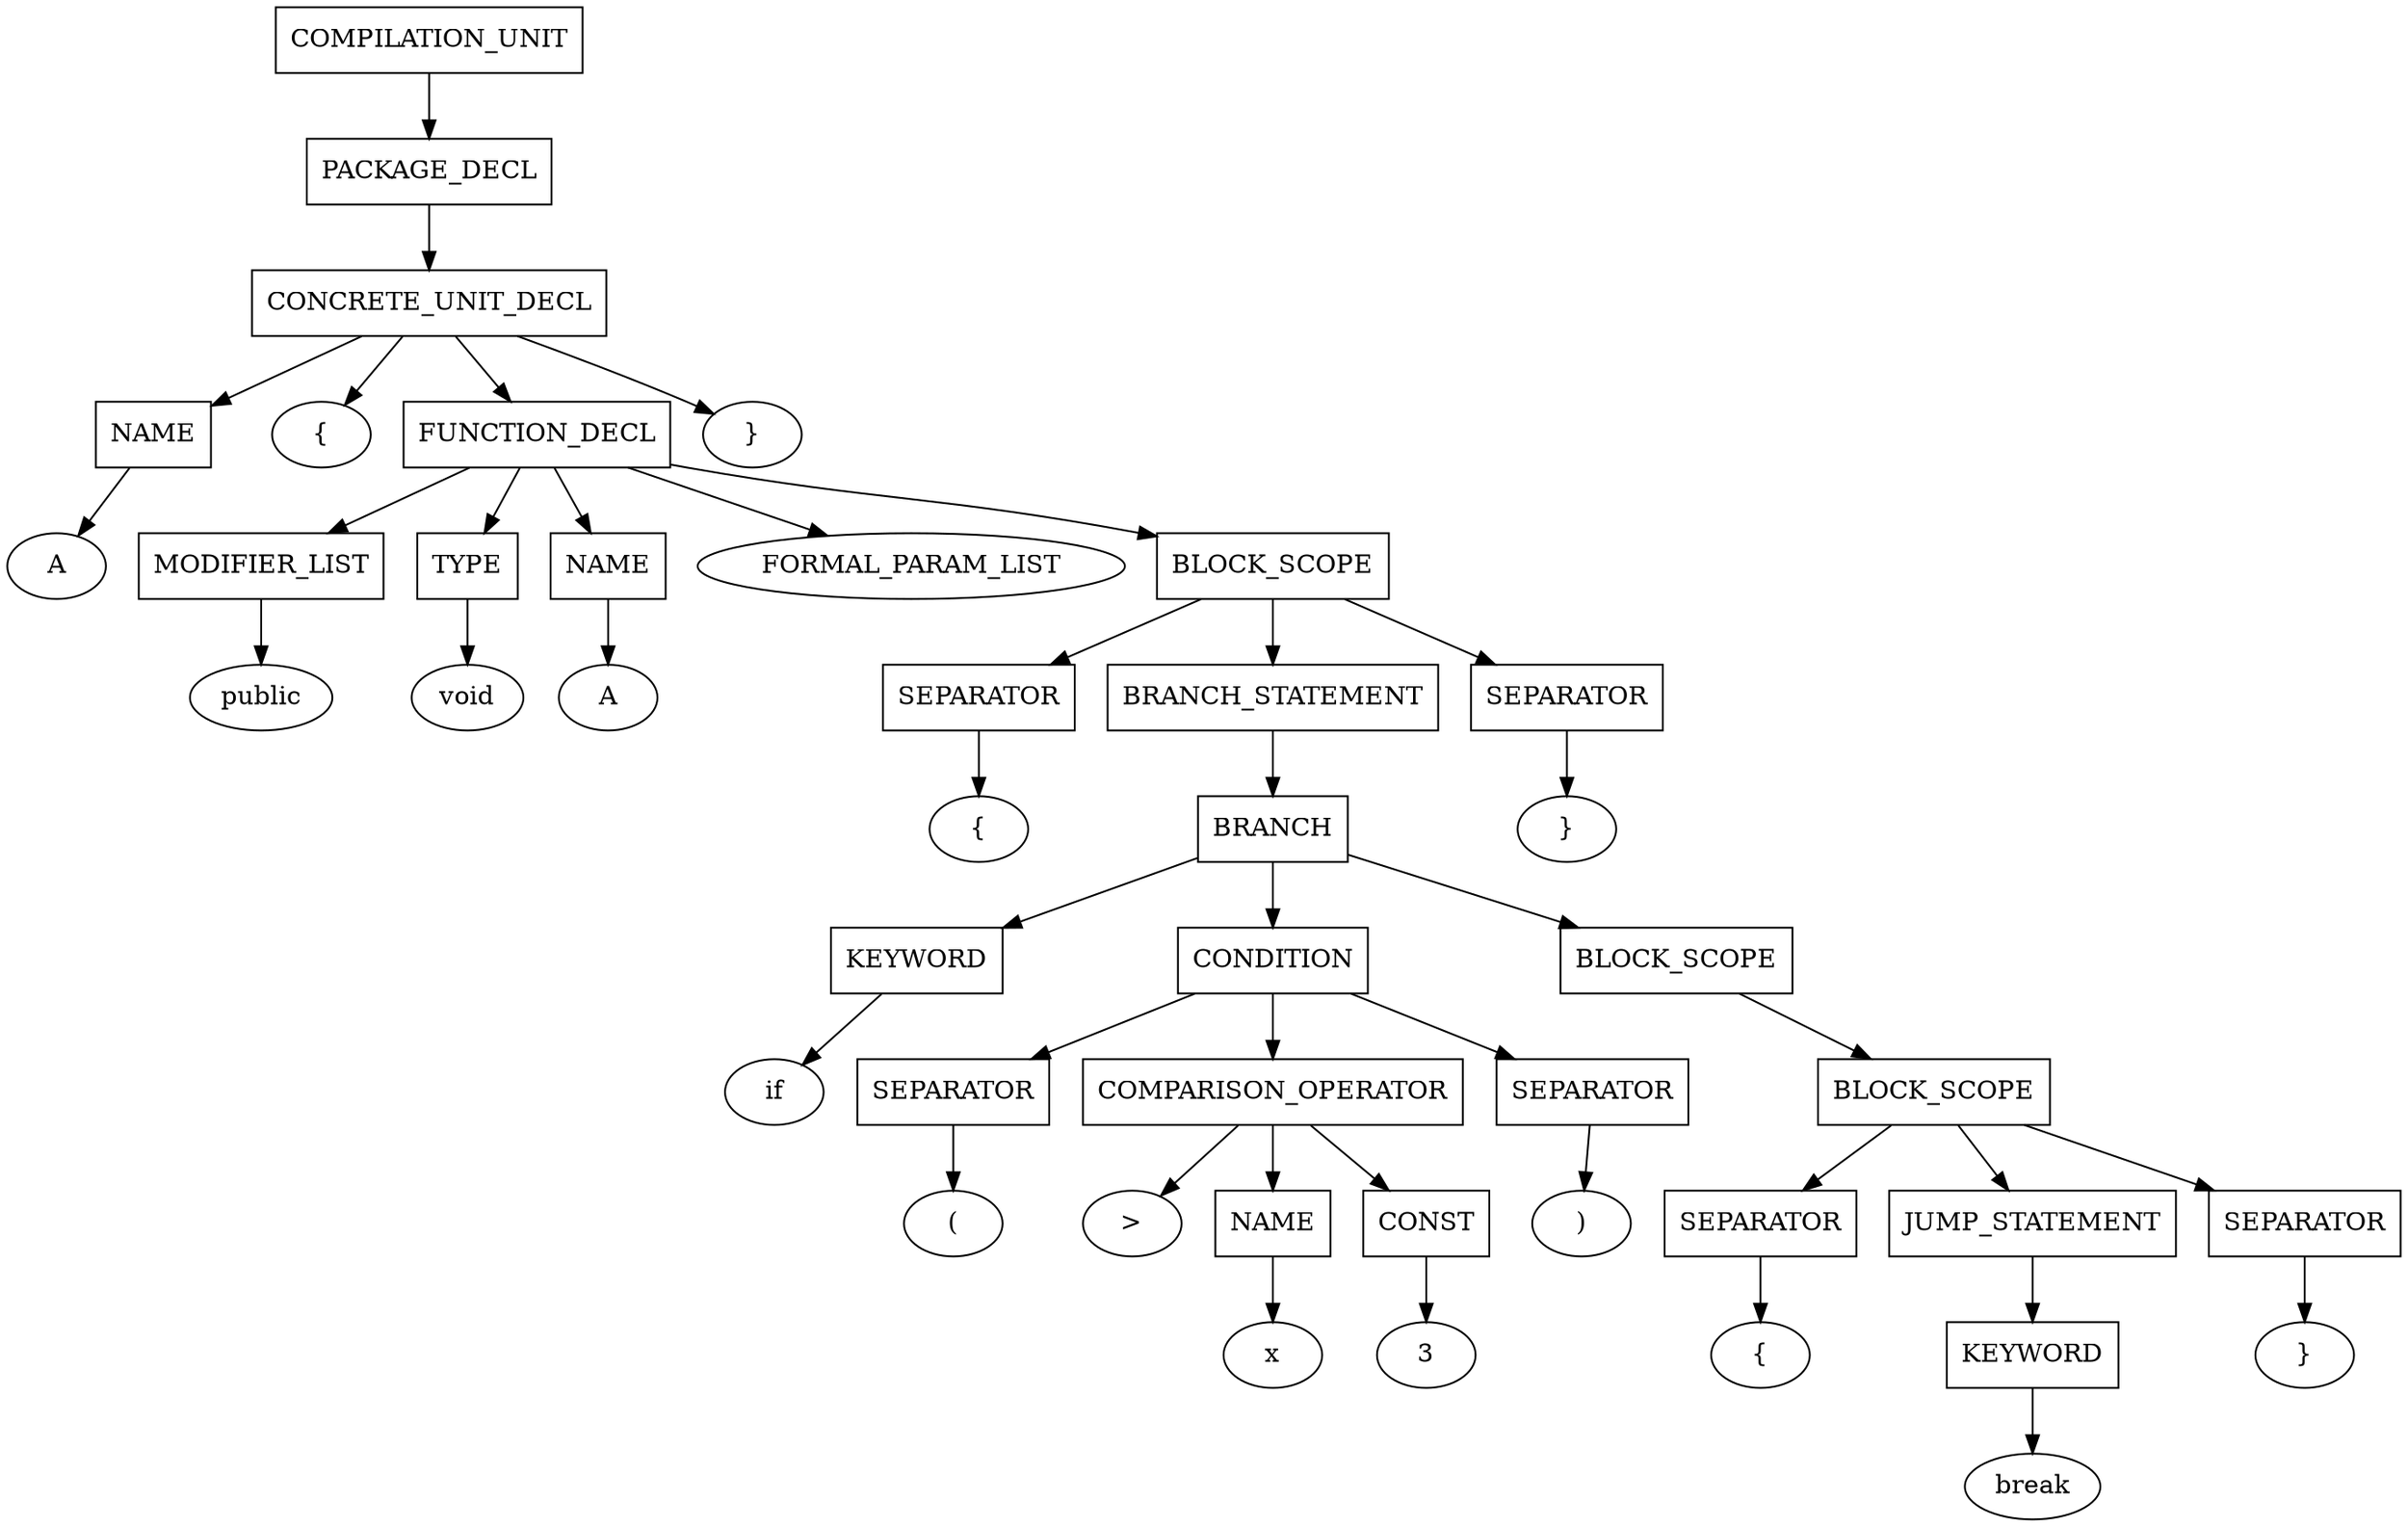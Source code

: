 digraph G {
	splines="TRUE";
	n_0 [label="COMPILATION_UNIT", shape="rectangle"]
	n_0 -> n_1
	n_1 [label="PACKAGE_DECL", shape="rectangle"]
	n_1 -> n_2
	n_2 [label="CONCRETE_UNIT_DECL", shape="rectangle"]
	n_2 -> n_3
	n_3 [label="NAME", shape="rectangle"]
	n_3 -> n_7
	n_7 [label="A", shape="ellipse"]
	n_2 -> n_4
	n_4 [label="{", shape="ellipse"]
	n_2 -> n_5
	n_5 [label="FUNCTION_DECL", shape="rectangle"]
	n_5 -> n_8
	n_8 [label="MODIFIER_LIST", shape="rectangle"]
	n_8 -> n_13
	n_13 [label="public", shape="ellipse"]
	n_5 -> n_9
	n_9 [label="TYPE", shape="rectangle"]
	n_9 -> n_14
	n_14 [label="void", shape="ellipse"]
	n_5 -> n_10
	n_10 [label="NAME", shape="rectangle"]
	n_10 -> n_15
	n_15 [label="A", shape="ellipse"]
	n_5 -> n_11
	n_11 [label="FORMAL_PARAM_LIST", shape="ellipse"]
	n_5 -> n_12
	n_12 [label="BLOCK_SCOPE", shape="rectangle"]
	n_12 -> n_16
	n_16 [label="SEPARATOR", shape="rectangle"]
	n_16 -> n_19
	n_19 [label="{", shape="ellipse"]
	n_12 -> n_17
	n_17 [label="BRANCH_STATEMENT", shape="rectangle"]
	n_17 -> n_20
	n_20 [label="BRANCH", shape="rectangle"]
	n_20 -> n_22
	n_22 [label="KEYWORD", shape="rectangle"]
	n_22 -> n_25
	n_25 [label="if", shape="ellipse"]
	n_20 -> n_23
	n_23 [label="CONDITION", shape="rectangle"]
	n_23 -> n_26
	n_26 [label="SEPARATOR", shape="rectangle"]
	n_26 -> n_30
	n_30 [label="(", shape="ellipse"]
	n_23 -> n_27
	n_27 [label="COMPARISON_OPERATOR", shape="rectangle"]
	n_27 -> n_31
	n_31 [label=">", shape="ellipse"]
	n_27 -> n_32
	n_32 [label="NAME", shape="rectangle"]
	n_32 -> n_38
	n_38 [label="x", shape="ellipse"]
	n_27 -> n_33
	n_33 [label="CONST", shape="rectangle"]
	n_33 -> n_39
	n_39 [label="3", shape="ellipse"]
	n_23 -> n_28
	n_28 [label="SEPARATOR", shape="rectangle"]
	n_28 -> n_34
	n_34 [label=")", shape="ellipse"]
	n_20 -> n_24
	n_24 [label="BLOCK_SCOPE", shape="rectangle"]
	n_24 -> n_29
	n_29 [label="BLOCK_SCOPE", shape="rectangle"]
	n_29 -> n_35
	n_35 [label="SEPARATOR", shape="rectangle"]
	n_35 -> n_40
	n_40 [label="{", shape="ellipse"]
	n_29 -> n_36
	n_36 [label="JUMP_STATEMENT", shape="rectangle"]
	n_36 -> n_41
	n_41 [label="KEYWORD", shape="rectangle"]
	n_41 -> n_43
	n_43 [label="break", shape="ellipse"]
	n_29 -> n_37
	n_37 [label="SEPARATOR", shape="rectangle"]
	n_37 -> n_42
	n_42 [label="}", shape="ellipse"]
	n_12 -> n_18
	n_18 [label="SEPARATOR", shape="rectangle"]
	n_18 -> n_21
	n_21 [label="}", shape="ellipse"]
	n_2 -> n_6
	n_6 [label="}", shape="ellipse"]
}